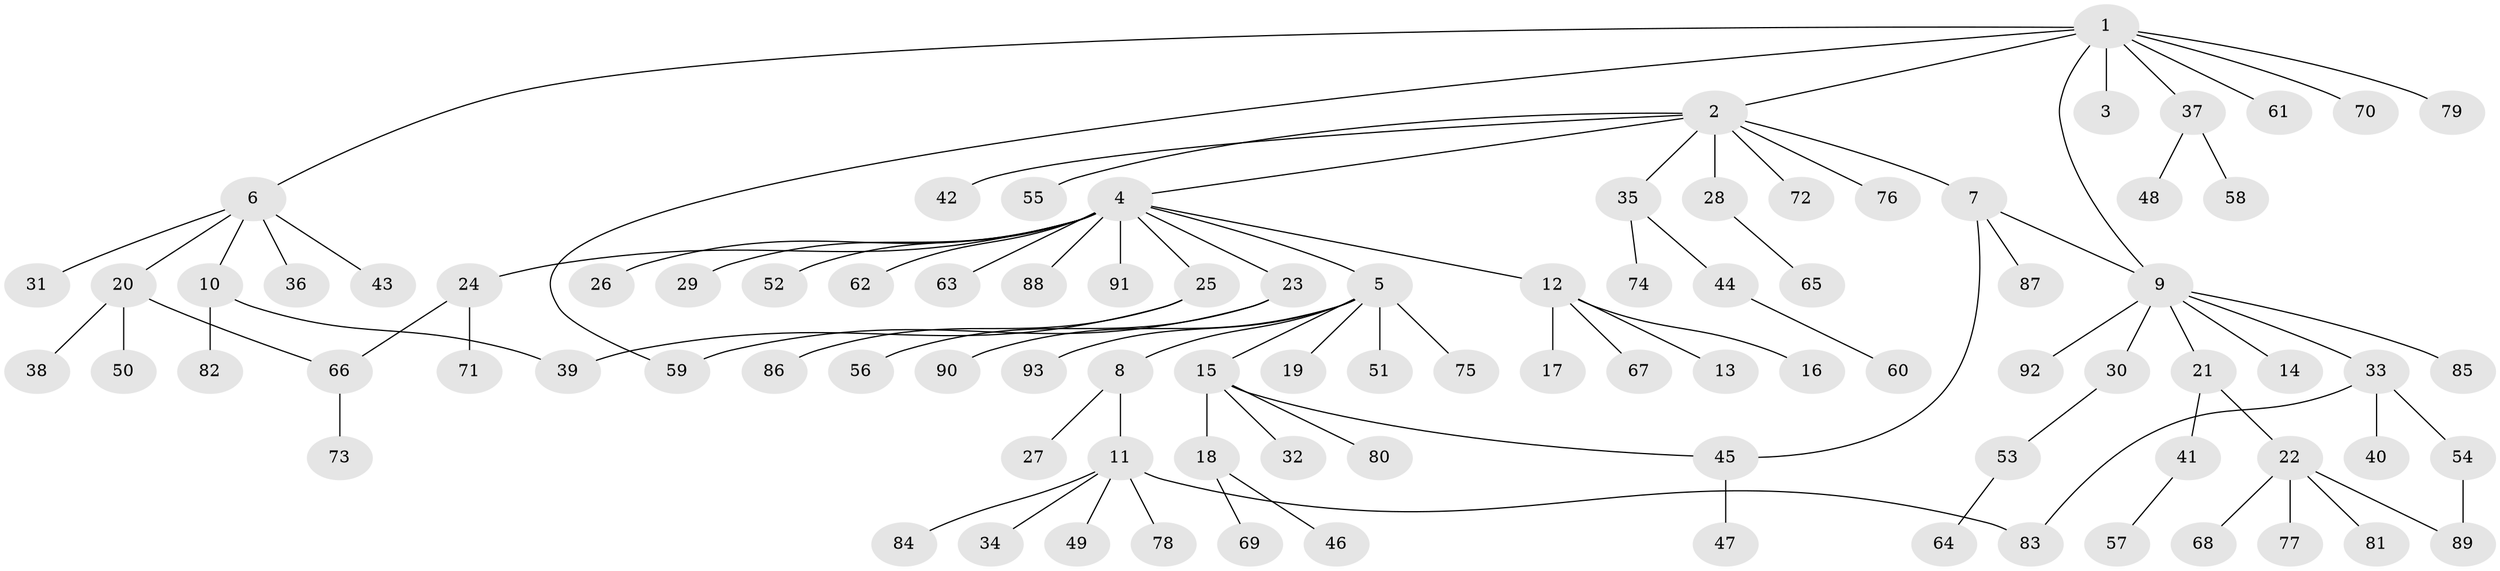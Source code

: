 // coarse degree distribution, {9: 0.014492753623188406, 10: 0.014492753623188406, 1: 0.6521739130434783, 12: 0.014492753623188406, 7: 0.028985507246376812, 5: 0.043478260869565216, 2: 0.11594202898550725, 3: 0.043478260869565216, 4: 0.07246376811594203}
// Generated by graph-tools (version 1.1) at 2025/51/02/27/25 19:51:58]
// undirected, 93 vertices, 99 edges
graph export_dot {
graph [start="1"]
  node [color=gray90,style=filled];
  1;
  2;
  3;
  4;
  5;
  6;
  7;
  8;
  9;
  10;
  11;
  12;
  13;
  14;
  15;
  16;
  17;
  18;
  19;
  20;
  21;
  22;
  23;
  24;
  25;
  26;
  27;
  28;
  29;
  30;
  31;
  32;
  33;
  34;
  35;
  36;
  37;
  38;
  39;
  40;
  41;
  42;
  43;
  44;
  45;
  46;
  47;
  48;
  49;
  50;
  51;
  52;
  53;
  54;
  55;
  56;
  57;
  58;
  59;
  60;
  61;
  62;
  63;
  64;
  65;
  66;
  67;
  68;
  69;
  70;
  71;
  72;
  73;
  74;
  75;
  76;
  77;
  78;
  79;
  80;
  81;
  82;
  83;
  84;
  85;
  86;
  87;
  88;
  89;
  90;
  91;
  92;
  93;
  1 -- 2;
  1 -- 3;
  1 -- 6;
  1 -- 9;
  1 -- 37;
  1 -- 59;
  1 -- 61;
  1 -- 70;
  1 -- 79;
  2 -- 4;
  2 -- 7;
  2 -- 28;
  2 -- 35;
  2 -- 42;
  2 -- 55;
  2 -- 72;
  2 -- 76;
  4 -- 5;
  4 -- 12;
  4 -- 23;
  4 -- 24;
  4 -- 25;
  4 -- 26;
  4 -- 29;
  4 -- 52;
  4 -- 62;
  4 -- 63;
  4 -- 88;
  4 -- 91;
  5 -- 8;
  5 -- 15;
  5 -- 19;
  5 -- 51;
  5 -- 75;
  5 -- 90;
  5 -- 93;
  6 -- 10;
  6 -- 20;
  6 -- 31;
  6 -- 36;
  6 -- 43;
  7 -- 9;
  7 -- 45;
  7 -- 87;
  8 -- 11;
  8 -- 27;
  9 -- 14;
  9 -- 21;
  9 -- 30;
  9 -- 33;
  9 -- 85;
  9 -- 92;
  10 -- 39;
  10 -- 82;
  11 -- 34;
  11 -- 49;
  11 -- 78;
  11 -- 83;
  11 -- 84;
  12 -- 13;
  12 -- 16;
  12 -- 17;
  12 -- 67;
  15 -- 18;
  15 -- 32;
  15 -- 45;
  15 -- 80;
  18 -- 46;
  18 -- 69;
  20 -- 38;
  20 -- 50;
  20 -- 66;
  21 -- 22;
  21 -- 41;
  22 -- 68;
  22 -- 77;
  22 -- 81;
  22 -- 89;
  23 -- 56;
  23 -- 59;
  24 -- 66;
  24 -- 71;
  25 -- 39;
  25 -- 86;
  28 -- 65;
  30 -- 53;
  33 -- 40;
  33 -- 54;
  33 -- 83;
  35 -- 44;
  35 -- 74;
  37 -- 48;
  37 -- 58;
  41 -- 57;
  44 -- 60;
  45 -- 47;
  53 -- 64;
  54 -- 89;
  66 -- 73;
}
